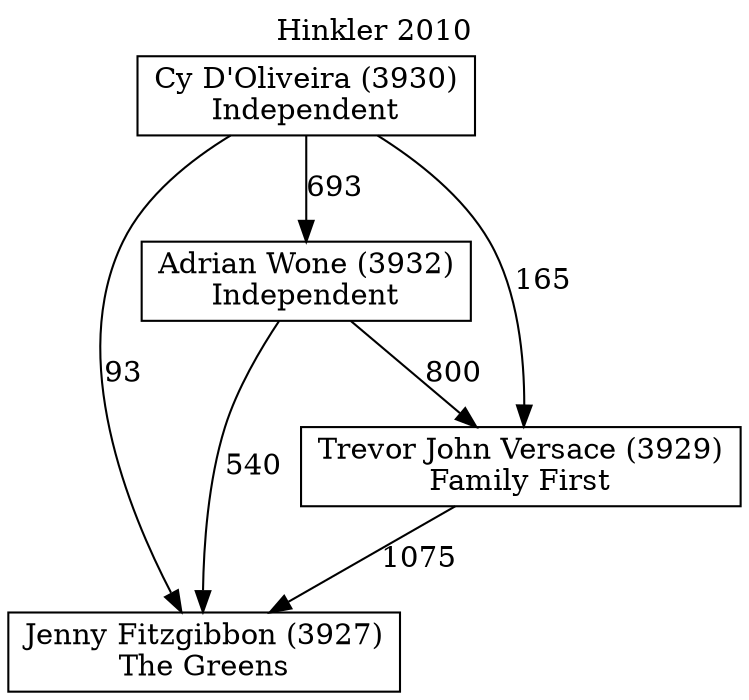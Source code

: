 // House preference flow
digraph "Jenny Fitzgibbon (3927)_Hinkler_2010" {
	graph [label="Hinkler 2010" labelloc=t mclimit=10]
	node [shape=box]
	"Adrian Wone (3932)" [label="Adrian Wone (3932)
Independent"]
	"Cy D'Oliveira (3930)" [label="Cy D'Oliveira (3930)
Independent"]
	"Jenny Fitzgibbon (3927)" [label="Jenny Fitzgibbon (3927)
The Greens"]
	"Trevor John Versace (3929)" [label="Trevor John Versace (3929)
Family First"]
	"Adrian Wone (3932)" -> "Jenny Fitzgibbon (3927)" [label=540]
	"Adrian Wone (3932)" -> "Trevor John Versace (3929)" [label=800]
	"Cy D'Oliveira (3930)" -> "Adrian Wone (3932)" [label=693]
	"Cy D'Oliveira (3930)" -> "Jenny Fitzgibbon (3927)" [label=93]
	"Cy D'Oliveira (3930)" -> "Trevor John Versace (3929)" [label=165]
	"Trevor John Versace (3929)" -> "Jenny Fitzgibbon (3927)" [label=1075]
}
